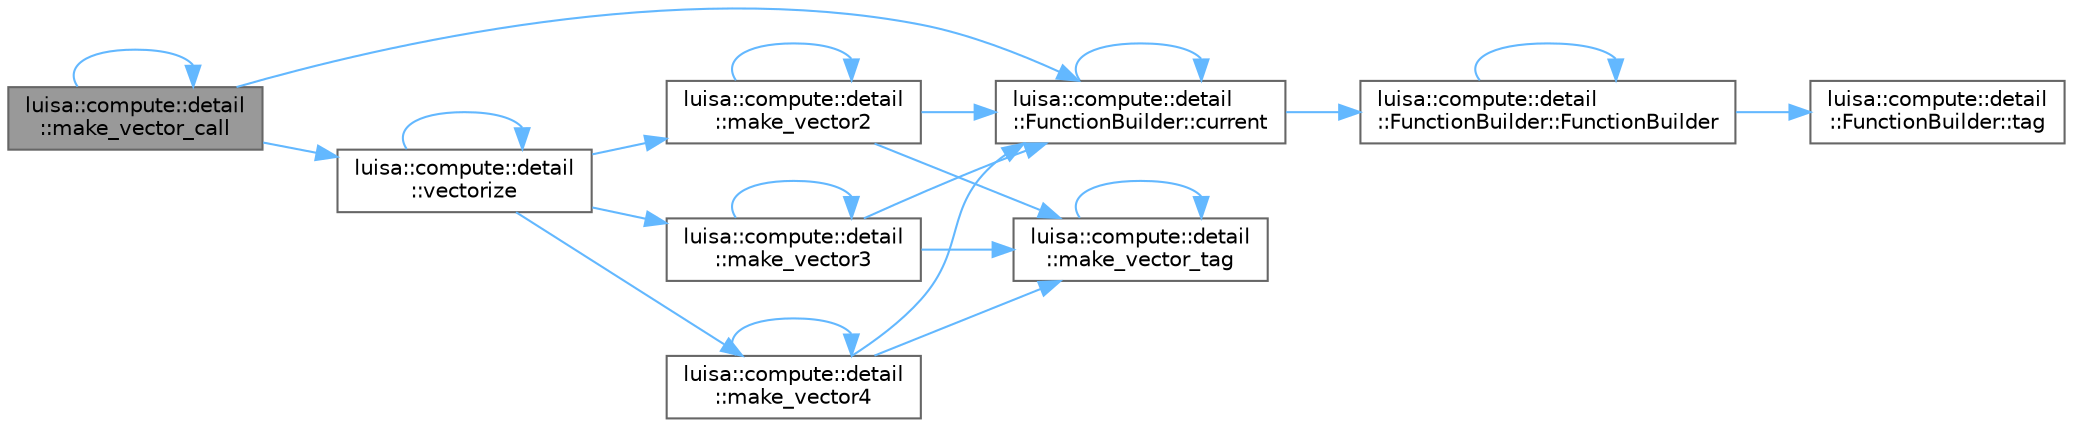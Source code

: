 digraph "luisa::compute::detail::make_vector_call"
{
 // LATEX_PDF_SIZE
  bgcolor="transparent";
  edge [fontname=Helvetica,fontsize=10,labelfontname=Helvetica,labelfontsize=10];
  node [fontname=Helvetica,fontsize=10,shape=box,height=0.2,width=0.4];
  rankdir="LR";
  Node1 [id="Node000001",label="luisa::compute::detail\l::make_vector_call",height=0.2,width=0.4,color="gray40", fillcolor="grey60", style="filled", fontcolor="black",tooltip="Vectorized call"];
  Node1 -> Node2 [id="edge1_Node000001_Node000002",color="steelblue1",style="solid",tooltip=" "];
  Node2 [id="Node000002",label="luisa::compute::detail\l::FunctionBuilder::current",height=0.2,width=0.4,color="grey40", fillcolor="white", style="filled",URL="$classluisa_1_1compute_1_1detail_1_1_function_builder.html#a4590ef89abb9497192eb36510caf0384",tooltip="Return current function builder on function stack."];
  Node2 -> Node2 [id="edge2_Node000002_Node000002",color="steelblue1",style="solid",tooltip=" "];
  Node2 -> Node3 [id="edge3_Node000002_Node000003",color="steelblue1",style="solid",tooltip=" "];
  Node3 [id="Node000003",label="luisa::compute::detail\l::FunctionBuilder::FunctionBuilder",height=0.2,width=0.4,color="grey40", fillcolor="white", style="filled",URL="$classluisa_1_1compute_1_1detail_1_1_function_builder.html#ad83f8a838bb7772fda8cf81d349e299f",tooltip="Construct a new Function Builder object"];
  Node3 -> Node3 [id="edge4_Node000003_Node000003",color="steelblue1",style="solid",tooltip=" "];
  Node3 -> Node4 [id="edge5_Node000003_Node000004",color="steelblue1",style="solid",tooltip=" "];
  Node4 [id="Node000004",label="luisa::compute::detail\l::FunctionBuilder::tag",height=0.2,width=0.4,color="grey40", fillcolor="white", style="filled",URL="$classluisa_1_1compute_1_1detail_1_1_function_builder.html#ada82e67c00b4091b4b8827303d97c87b",tooltip="Return tag(KERNEL, CALLABLE)."];
  Node1 -> Node1 [id="edge6_Node000001_Node000001",color="steelblue1",style="solid",tooltip=" "];
  Node1 -> Node5 [id="edge7_Node000001_Node000005",color="steelblue1",style="solid",tooltip=" "];
  Node5 [id="Node000005",label="luisa::compute::detail\l::vectorize",height=0.2,width=0.4,color="grey40", fillcolor="white", style="filled",URL="$namespaceluisa_1_1compute_1_1detail.html#a2f3ce170cd4c3503858b82ecc7ec9689",tooltip="Make vectorN of scalar x"];
  Node5 -> Node6 [id="edge8_Node000005_Node000006",color="steelblue1",style="solid",tooltip=" "];
  Node6 [id="Node000006",label="luisa::compute::detail\l::make_vector2",height=0.2,width=0.4,color="grey40", fillcolor="white", style="filled",URL="$namespaceluisa_1_1compute_1_1detail.html#a08c3a40a2c74d726f220f461235161f2",tooltip="Make vector2 (s, s)"];
  Node6 -> Node2 [id="edge9_Node000006_Node000002",color="steelblue1",style="solid",tooltip=" "];
  Node6 -> Node6 [id="edge10_Node000006_Node000006",color="steelblue1",style="solid",tooltip=" "];
  Node6 -> Node7 [id="edge11_Node000006_Node000007",color="steelblue1",style="solid",tooltip=" "];
  Node7 [id="Node000007",label="luisa::compute::detail\l::make_vector_tag",height=0.2,width=0.4,color="grey40", fillcolor="white", style="filled",URL="$namespaceluisa_1_1compute_1_1detail.html#a0ad1aad9b55fca4fa9e54e5236c057cd",tooltip="Return make_vector CallOp according to given type"];
  Node7 -> Node7 [id="edge12_Node000007_Node000007",color="steelblue1",style="solid",tooltip=" "];
  Node5 -> Node8 [id="edge13_Node000005_Node000008",color="steelblue1",style="solid",tooltip=" "];
  Node8 [id="Node000008",label="luisa::compute::detail\l::make_vector3",height=0.2,width=0.4,color="grey40", fillcolor="white", style="filled",URL="$namespaceluisa_1_1compute_1_1detail.html#ab3256cc567615e4a01a5d7bcb29fc196",tooltip="Make vector3 (s, s, s)"];
  Node8 -> Node2 [id="edge14_Node000008_Node000002",color="steelblue1",style="solid",tooltip=" "];
  Node8 -> Node8 [id="edge15_Node000008_Node000008",color="steelblue1",style="solid",tooltip=" "];
  Node8 -> Node7 [id="edge16_Node000008_Node000007",color="steelblue1",style="solid",tooltip=" "];
  Node5 -> Node9 [id="edge17_Node000005_Node000009",color="steelblue1",style="solid",tooltip=" "];
  Node9 [id="Node000009",label="luisa::compute::detail\l::make_vector4",height=0.2,width=0.4,color="grey40", fillcolor="white", style="filled",URL="$namespaceluisa_1_1compute_1_1detail.html#a46046ffd0cce26b703b4e9ed0f3d5024",tooltip="Make vector4 (s, s, s, s)"];
  Node9 -> Node2 [id="edge18_Node000009_Node000002",color="steelblue1",style="solid",tooltip=" "];
  Node9 -> Node9 [id="edge19_Node000009_Node000009",color="steelblue1",style="solid",tooltip=" "];
  Node9 -> Node7 [id="edge20_Node000009_Node000007",color="steelblue1",style="solid",tooltip=" "];
  Node5 -> Node5 [id="edge21_Node000005_Node000005",color="steelblue1",style="solid",tooltip=" "];
}
